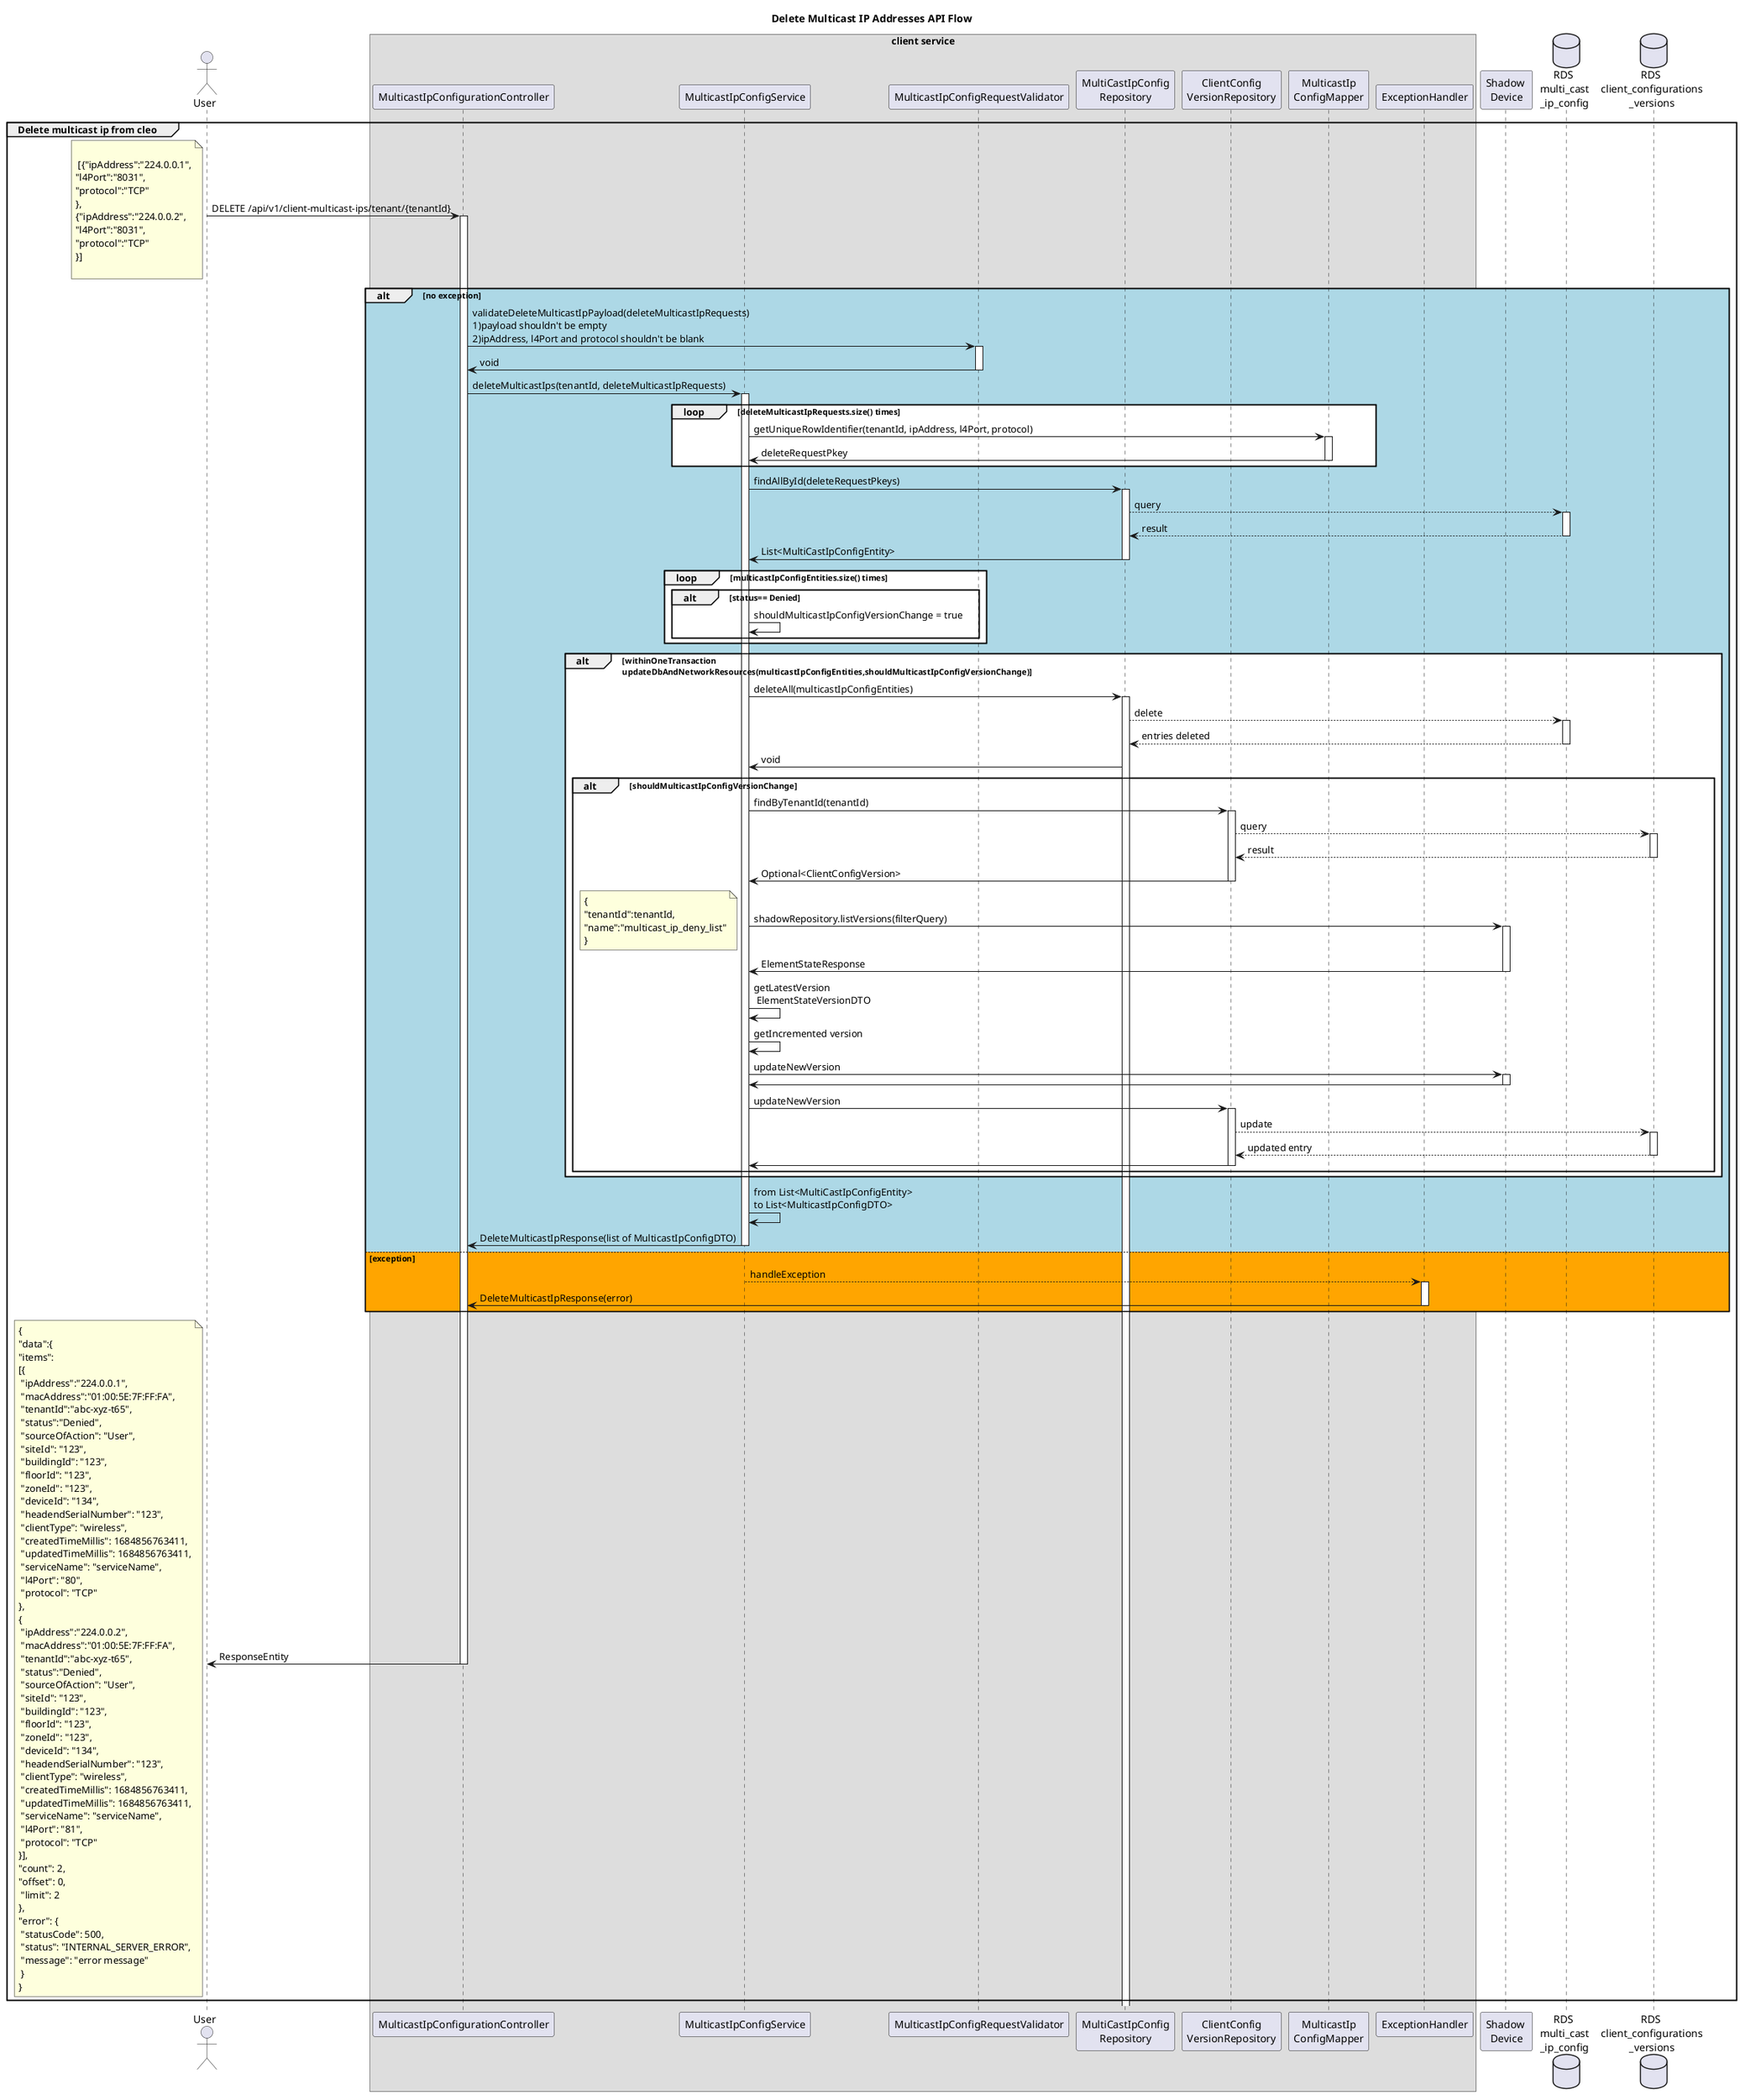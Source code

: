 @startuml

title Delete Multicast IP Addresses API Flow

actor "User" as user
box "client service"
participant "MulticastIpConfigurationController" as mcc
participant "MulticastIpConfigService" as mcs
participant "MulticastIpConfigRequestValidator" as mcv
participant "MultiCastIpConfig\nRepository" as mcr
participant "ClientConfig\nVersionRepository" as cvr
participant "MulticastIp\nConfigMapper" as mcm
participant "ExceptionHandler" as eh
end box
participant "Shadow \nDevice" as sd
database "RDS \nmulti_cast\n_ip_config" as table
database "RDS \nclient_configurations\n_versions" as table2

group Delete multicast ip from cleo
	user -> mcc ++: DELETE /api/v1/client-multicast-ips/tenant/{tenantId}
	note left: \n [{"ipAddress":"224.0.0.1",\n"l4Port":"8031",\n"protocol":"TCP"\n},\n{"ipAddress":"224.0.0.2",\n"l4Port":"8031",\n"protocol":"TCP"\n}]\n
	alt #LightBlue no exception
	    mcc -> mcv ++: validateDeleteMulticastIpPayload(deleteMulticastIpRequests)\n1)payload shouldn't be empty\n2)ipAddress, l4Port and protocol shouldn't be blank
	    mcv -> mcc --: void
	    mcc -> mcs ++: deleteMulticastIps(tenantId, deleteMulticastIpRequests)
	    loop #White deleteMulticastIpRequests.size() times
	      mcs -> mcm ++: getUniqueRowIdentifier(tenantId, ipAddress, l4Port, protocol)
	      mcm -> mcs --: deleteRequestPkey
      end
	    mcs -> mcr ++ : findAllById(deleteRequestPkeys)
	    mcr --> table ++: query
	    table --> mcr --: result
	    mcr -> mcs -- : List<MultiCastIpConfigEntity>
      loop #White multicastIpConfigEntities.size() times
        alt status== Denied
          mcs-> mcs : shouldMulticastIpConfigVersionChange = true
        end
      end
    alt #White withinOneTransaction\nupdateDbAndNetworkResources(multicastIpConfigEntities,shouldMulticastIpConfigVersionChange)
      mcs -> mcr ++:deleteAll(multicastIpConfigEntities)
      mcr --> table ++: delete
      table --> mcr --: entries deleted
      mcr -> mcs : void
      alt shouldMulticastIpConfigVersionChange
        mcs -> cvr ++: findByTenantId(tenantId)
        cvr --> table2 ++: query
        table2 --> cvr --: result
        cvr -> mcs --: Optional<ClientConfigVersion>
        mcs -> sd ++: shadowRepository.listVersions(filterQuery)
        note left: {\n"tenantId":tenantId,\n"name":"multicast_ip_deny_list"\n}
        sd -> mcs --: ElementStateResponse
        mcs -> mcs : getLatestVersion\n ElementStateVersionDTO
        mcs -> mcs : getIncremented version
        mcs -> sd ++: updateNewVersion
        sd -> mcs --:
        mcs -> cvr ++: updateNewVersion
        cvr --> table2 ++: update
        table2 --> cvr --: updated entry
        cvr -> mcs --:
      end
    end
    mcs -> mcs : from List<MultiCastIpConfigEntity>\nto List<MulticastIpConfigDTO>
    mcs -> mcc --: DeleteMulticastIpResponse(list of MulticastIpConfigDTO)
	else #Orange exception
    mcs --> eh ++: handleException
    eh -> mcc --: DeleteMulticastIpResponse(error)
  end
  mcc -> user --: ResponseEntity
	note left: {\n"data":{\n"items":\n[{\n "ipAddress":"224.0.0.1",\n "macAddress":"01:00:5E:7F:FF:FA",\n "tenantId":"abc-xyz-t65",\n "status":"Denied",\n "sourceOfAction": "User",\n "siteId": "123",\n "buildingId": "123",\n "floorId": "123",\n "zoneId": "123",\n "deviceId": "134",\n "headendSerialNumber": "123",\n "clientType": "wireless",\n "createdTimeMillis": 1684856763411,\n "updatedTimeMillis": 1684856763411,\n "serviceName": "serviceName",\n "l4Port": "80",\n "protocol": "TCP"\n},\n{\n "ipAddress":"224.0.0.2",\n "macAddress":"01:00:5E:7F:FF:FA",\n "tenantId":"abc-xyz-t65",\n "status":"Denied",\n "sourceOfAction": "User",\n "siteId": "123",\n "buildingId": "123",\n "floorId": "123",\n "zoneId": "123",\n "deviceId": "134",\n "headendSerialNumber": "123",\n "clientType": "wireless",\n "createdTimeMillis": 1684856763411,\n "updatedTimeMillis": 1684856763411,\n "serviceName": "serviceName",\n "l4Port": "81",\n "protocol": "TCP"\n}],\n"count": 2,\n"offset": 0,\n "limit": 2\n},\n"error": {\n "statusCode": 500,\n "status": "INTERNAL_SERVER_ERROR",\n "message": "error message"\n }\n}
end

@enduml